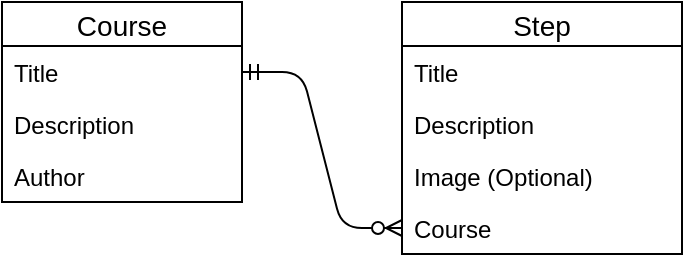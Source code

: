 <mxfile version="13.0.3" type="device"><diagram id="aKzra4Q-IE71yzUi0RfM" name="Page-1"><mxGraphModel dx="1178" dy="675" grid="1" gridSize="10" guides="1" tooltips="1" connect="1" arrows="1" fold="1" page="1" pageScale="1" pageWidth="827" pageHeight="1169" math="0" shadow="0"><root><mxCell id="0"/><mxCell id="1" parent="0"/><mxCell id="D0Vv-wPC-lSXLF4Qbwme-1" value="Course" style="swimlane;fontStyle=0;childLayout=stackLayout;horizontal=1;startSize=22;horizontalStack=0;resizeParent=1;resizeParentMax=0;resizeLast=0;collapsible=1;marginBottom=0;align=center;fontSize=14;" vertex="1" parent="1"><mxGeometry x="40" y="40" width="120" height="100" as="geometry"/></mxCell><mxCell id="D0Vv-wPC-lSXLF4Qbwme-2" value="Title" style="text;strokeColor=none;fillColor=none;spacingLeft=4;spacingRight=4;overflow=hidden;rotatable=0;points=[[0,0.5],[1,0.5]];portConstraint=eastwest;fontSize=12;" vertex="1" parent="D0Vv-wPC-lSXLF4Qbwme-1"><mxGeometry y="22" width="120" height="26" as="geometry"/></mxCell><mxCell id="D0Vv-wPC-lSXLF4Qbwme-3" value="Description" style="text;strokeColor=none;fillColor=none;spacingLeft=4;spacingRight=4;overflow=hidden;rotatable=0;points=[[0,0.5],[1,0.5]];portConstraint=eastwest;fontSize=12;" vertex="1" parent="D0Vv-wPC-lSXLF4Qbwme-1"><mxGeometry y="48" width="120" height="26" as="geometry"/></mxCell><mxCell id="D0Vv-wPC-lSXLF4Qbwme-4" value="Author" style="text;strokeColor=none;fillColor=none;spacingLeft=4;spacingRight=4;overflow=hidden;rotatable=0;points=[[0,0.5],[1,0.5]];portConstraint=eastwest;fontSize=12;" vertex="1" parent="D0Vv-wPC-lSXLF4Qbwme-1"><mxGeometry y="74" width="120" height="26" as="geometry"/></mxCell><mxCell id="D0Vv-wPC-lSXLF4Qbwme-5" value="Step" style="swimlane;fontStyle=0;childLayout=stackLayout;horizontal=1;startSize=22;horizontalStack=0;resizeParent=1;resizeParentMax=0;resizeLast=0;collapsible=1;marginBottom=0;align=center;fontSize=14;" vertex="1" parent="1"><mxGeometry x="240" y="40" width="140" height="126" as="geometry"/></mxCell><mxCell id="D0Vv-wPC-lSXLF4Qbwme-6" value="Title" style="text;strokeColor=none;fillColor=none;spacingLeft=4;spacingRight=4;overflow=hidden;rotatable=0;points=[[0,0.5],[1,0.5]];portConstraint=eastwest;fontSize=12;" vertex="1" parent="D0Vv-wPC-lSXLF4Qbwme-5"><mxGeometry y="22" width="140" height="26" as="geometry"/></mxCell><mxCell id="D0Vv-wPC-lSXLF4Qbwme-7" value="Description" style="text;strokeColor=none;fillColor=none;spacingLeft=4;spacingRight=4;overflow=hidden;rotatable=0;points=[[0,0.5],[1,0.5]];portConstraint=eastwest;fontSize=12;" vertex="1" parent="D0Vv-wPC-lSXLF4Qbwme-5"><mxGeometry y="48" width="140" height="26" as="geometry"/></mxCell><mxCell id="D0Vv-wPC-lSXLF4Qbwme-9" value="Image (Optional)" style="text;strokeColor=none;fillColor=none;spacingLeft=4;spacingRight=4;overflow=hidden;rotatable=0;points=[[0,0.5],[1,0.5]];portConstraint=eastwest;fontSize=12;" vertex="1" parent="D0Vv-wPC-lSXLF4Qbwme-5"><mxGeometry y="74" width="140" height="26" as="geometry"/></mxCell><mxCell id="D0Vv-wPC-lSXLF4Qbwme-8" value="Course" style="text;strokeColor=none;fillColor=none;spacingLeft=4;spacingRight=4;overflow=hidden;rotatable=0;points=[[0,0.5],[1,0.5]];portConstraint=eastwest;fontSize=12;" vertex="1" parent="D0Vv-wPC-lSXLF4Qbwme-5"><mxGeometry y="100" width="140" height="26" as="geometry"/></mxCell><mxCell id="D0Vv-wPC-lSXLF4Qbwme-10" value="" style="edgeStyle=entityRelationEdgeStyle;fontSize=12;html=1;endArrow=ERzeroToMany;startArrow=ERmandOne;" edge="1" parent="1" source="D0Vv-wPC-lSXLF4Qbwme-2" target="D0Vv-wPC-lSXLF4Qbwme-8"><mxGeometry width="100" height="100" relative="1" as="geometry"><mxPoint x="310" y="300" as="sourcePoint"/><mxPoint x="410" y="200" as="targetPoint"/></mxGeometry></mxCell></root></mxGraphModel></diagram></mxfile>